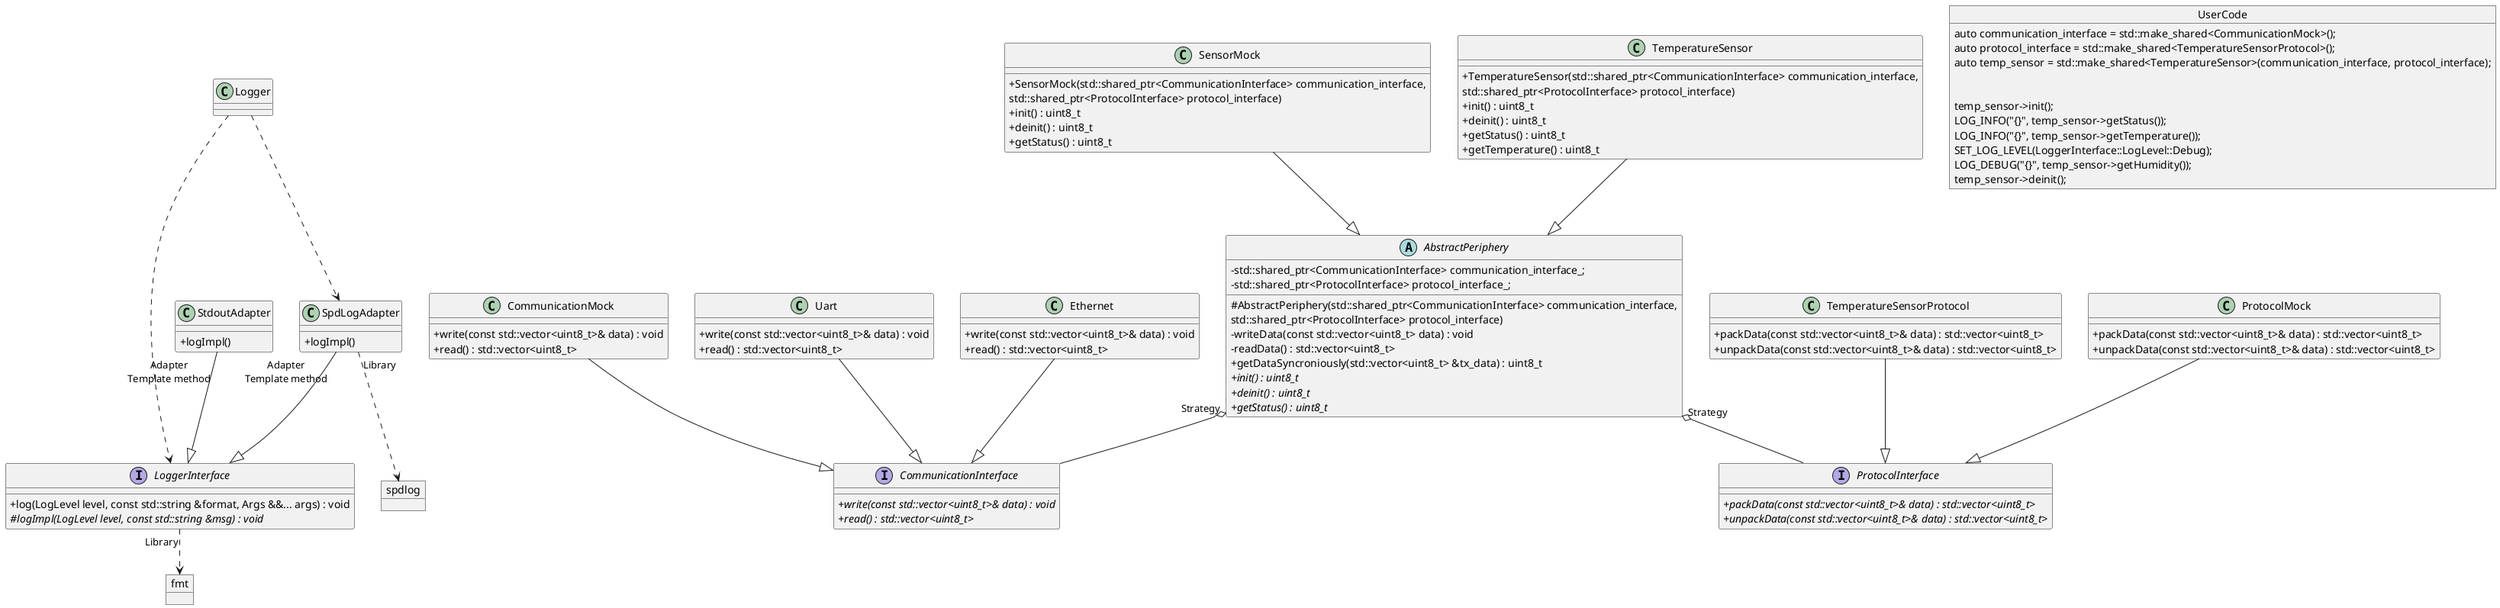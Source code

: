 @startuml reg-manager
'https://plantuml.com/class-diagram
skinparam classAttributeIconSize 0

'Classes

object spdlog {
}

object fmt {
}

interface LoggerInterface {
    +log(LogLevel level, const std::string &format, Args &&... args) : void
    #{abstract}logImpl(LogLevel level, const std::string &msg) : void
}

class Logger {
}

class SpdLogAdapter {
    +logImpl()
}

class StdoutAdapter {
    +logImpl()
}

abstract AbstractPeriphery {
    #AbstractPeriphery(std::shared_ptr<CommunicationInterface> communication_interface,
        std::shared_ptr<ProtocolInterface> protocol_interface)
    -std::shared_ptr<CommunicationInterface> communication_interface_;
    -std::shared_ptr<ProtocolInterface> protocol_interface_;
    -writeData(const std::vector<uint8_t> data) : void
    -readData() : std::vector<uint8_t>
    +getDataSyncroniously(std::vector<uint8_t> &tx_data) : uint8_t
    +{abstract}init() : uint8_t
    +{abstract}deinit() : uint8_t
    +{abstract}getStatus() : uint8_t
}

class SensorMock {
    +SensorMock(std::shared_ptr<CommunicationInterface> communication_interface,
        std::shared_ptr<ProtocolInterface> protocol_interface)
    +init() : uint8_t
    +deinit() : uint8_t
    +getStatus() : uint8_t
}

class TemperatureSensor {
    +TemperatureSensor(std::shared_ptr<CommunicationInterface> communication_interface,
        std::shared_ptr<ProtocolInterface> protocol_interface)
    +init() : uint8_t
    +deinit() : uint8_t
    +getStatus() : uint8_t
    +getTemperature() : uint8_t
}

interface CommunicationInterface {
    +{abstract} write(const std::vector<uint8_t>& data) : void
    +{abstract} read() : std::vector<uint8_t>
}

class CommunicationMock {
    +write(const std::vector<uint8_t>& data) : void
    +read() : std::vector<uint8_t>
}

class Uart {
    +write(const std::vector<uint8_t>& data) : void
    +read() : std::vector<uint8_t>
}

class Ethernet {
    +write(const std::vector<uint8_t>& data) : void
    +read() : std::vector<uint8_t>
}

interface ProtocolInterface {
    +{abstract}packData(const std::vector<uint8_t>& data) : std::vector<uint8_t>
    +{abstract}unpackData(const std::vector<uint8_t>& data) : std::vector<uint8_t>
}

class TemperatureSensorProtocol {
    +packData(const std::vector<uint8_t>& data) : std::vector<uint8_t>
    +unpackData(const std::vector<uint8_t>& data) : std::vector<uint8_t>
}

class ProtocolMock {
    +packData(const std::vector<uint8_t>& data) : std::vector<uint8_t>
    +unpackData(const std::vector<uint8_t>& data) : std::vector<uint8_t>
}

object UserCode {
    auto communication_interface = std::make_shared<CommunicationMock>();
    auto protocol_interface = std::make_shared<TemperatureSensorProtocol>();
    auto temp_sensor = std::make_shared<TemperatureSensor>(communication_interface, protocol_interface);
    \n
    temp_sensor->init();
    LOG_INFO("{}", temp_sensor->getStatus());
    LOG_INFO("{}", temp_sensor->getTemperature());
    SET_LOG_LEVEL(LoggerInterface::LogLevel::Debug);
    LOG_DEBUG("{}", temp_sensor->getHumidity());
    temp_sensor->deinit();
}

'Relations

SensorMock --|> AbstractPeriphery
TemperatureSensor --|> AbstractPeriphery

AbstractPeriphery "Strategy" o-- CommunicationInterface
AbstractPeriphery "Strategy" o-- ProtocolInterface

TemperatureSensorProtocol --|> ProtocolInterface
ProtocolMock --|> ProtocolInterface

CommunicationMock --|> CommunicationInterface
Uart --|> CommunicationInterface
Ethernet --|> CommunicationInterface

Logger ..> LoggerInterface
Logger ..> SpdLogAdapter
SpdLogAdapter "Library" ..> spdlog
LoggerInterface "Library" ..> fmt
SpdLogAdapter "Adapter\nTemplate method" --|> LoggerInterface
StdoutAdapter "Adapter\nTemplate method" --|> LoggerInterface

'Notes

@enduml
